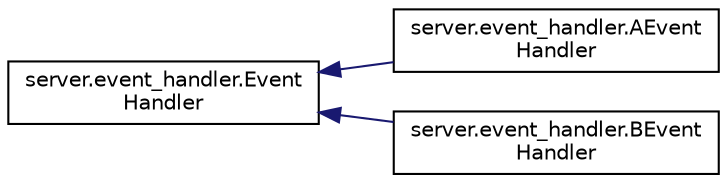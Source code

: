 digraph "그래픽컬한 클래스 계통도"
{
  edge [fontname="Helvetica",fontsize="10",labelfontname="Helvetica",labelfontsize="10"];
  node [fontname="Helvetica",fontsize="10",shape=record];
  rankdir="LR";
  Node1 [label="server.event_handler.Event\lHandler",height=0.2,width=0.4,color="black", fillcolor="white", style="filled",URL="$classserver_1_1event__handler_1_1_event_handler.html"];
  Node1 -> Node2 [dir="back",color="midnightblue",fontsize="10",style="solid",fontname="Helvetica"];
  Node2 [label="server.event_handler.AEvent\lHandler",height=0.2,width=0.4,color="black", fillcolor="white", style="filled",URL="$classserver_1_1event__handler_1_1_a_event_handler.html"];
  Node1 -> Node3 [dir="back",color="midnightblue",fontsize="10",style="solid",fontname="Helvetica"];
  Node3 [label="server.event_handler.BEvent\lHandler",height=0.2,width=0.4,color="black", fillcolor="white", style="filled",URL="$classserver_1_1event__handler_1_1_b_event_handler.html"];
}
